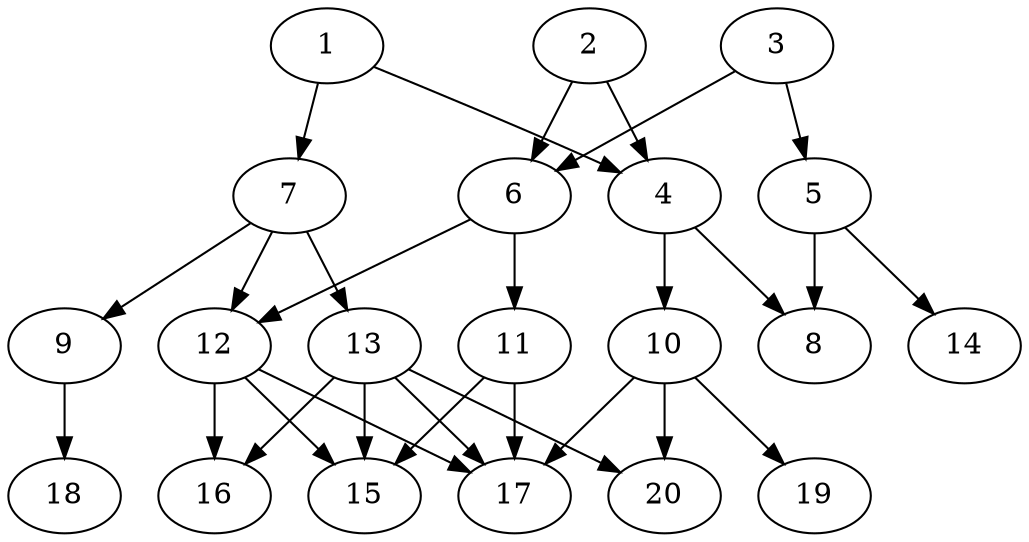 // DAG automatically generated by daggen at Tue Jul 23 14:23:30 2019
// ./daggen --dot -n 20 --ccr 0.3 --fat 0.6 --regular 0.5 --density 0.6 --mindata 5242880 --maxdata 52428800 
digraph G {
  1 [size="171298133", alpha="0.12", expect_size="51389440"] 
  1 -> 4 [size ="51389440"]
  1 -> 7 [size ="51389440"]
  2 [size="111994880", alpha="0.12", expect_size="33598464"] 
  2 -> 4 [size ="33598464"]
  2 -> 6 [size ="33598464"]
  3 [size="87903573", alpha="0.01", expect_size="26371072"] 
  3 -> 5 [size ="26371072"]
  3 -> 6 [size ="26371072"]
  4 [size="147145387", alpha="0.14", expect_size="44143616"] 
  4 -> 8 [size ="44143616"]
  4 -> 10 [size ="44143616"]
  5 [size="169120427", alpha="0.19", expect_size="50736128"] 
  5 -> 8 [size ="50736128"]
  5 -> 14 [size ="50736128"]
  6 [size="109465600", alpha="0.17", expect_size="32839680"] 
  6 -> 11 [size ="32839680"]
  6 -> 12 [size ="32839680"]
  7 [size="99351893", alpha="0.10", expect_size="29805568"] 
  7 -> 9 [size ="29805568"]
  7 -> 12 [size ="29805568"]
  7 -> 13 [size ="29805568"]
  8 [size="102864213", alpha="0.17", expect_size="30859264"] 
  9 [size="139458560", alpha="0.01", expect_size="41837568"] 
  9 -> 18 [size ="41837568"]
  10 [size="159525547", alpha="0.17", expect_size="47857664"] 
  10 -> 17 [size ="47857664"]
  10 -> 19 [size ="47857664"]
  10 -> 20 [size ="47857664"]
  11 [size="96880640", alpha="0.14", expect_size="29064192"] 
  11 -> 15 [size ="29064192"]
  11 -> 17 [size ="29064192"]
  12 [size="30634667", alpha="0.20", expect_size="9190400"] 
  12 -> 15 [size ="9190400"]
  12 -> 16 [size ="9190400"]
  12 -> 17 [size ="9190400"]
  13 [size="122408960", alpha="0.11", expect_size="36722688"] 
  13 -> 15 [size ="36722688"]
  13 -> 16 [size ="36722688"]
  13 -> 17 [size ="36722688"]
  13 -> 20 [size ="36722688"]
  14 [size="128286720", alpha="0.20", expect_size="38486016"] 
  15 [size="81861973", alpha="0.01", expect_size="24558592"] 
  16 [size="70608213", alpha="0.19", expect_size="21182464"] 
  17 [size="44301653", alpha="0.18", expect_size="13290496"] 
  18 [size="126573227", alpha="0.19", expect_size="37971968"] 
  19 [size="104413867", alpha="0.12", expect_size="31324160"] 
  20 [size="115128320", alpha="0.12", expect_size="34538496"] 
}
